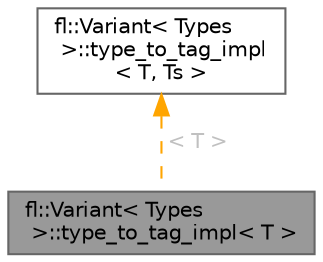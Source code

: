 digraph "fl::Variant&lt; Types &gt;::type_to_tag_impl&lt; T &gt;"
{
 // INTERACTIVE_SVG=YES
 // LATEX_PDF_SIZE
  bgcolor="transparent";
  edge [fontname=Helvetica,fontsize=10,labelfontname=Helvetica,labelfontsize=10];
  node [fontname=Helvetica,fontsize=10,shape=box,height=0.2,width=0.4];
  Node1 [id="Node000001",label="fl::Variant\< Types\l \>::type_to_tag_impl\< T \>",height=0.2,width=0.4,color="gray40", fillcolor="grey60", style="filled", fontcolor="black",tooltip=" "];
  Node2 -> Node1 [id="edge1_Node000001_Node000002",dir="back",color="orange",style="dashed",tooltip=" ",label=" \< T \>",fontcolor="grey" ];
  Node2 [id="Node000002",label="fl::Variant\< Types\l \>::type_to_tag_impl\l\< T, Ts \>",height=0.2,width=0.4,color="gray40", fillcolor="white", style="filled",URL="$de/d60/classfl_1_1_variant.html#d7/d55/structfl_1_1_variant_1_1type__to__tag__impl",tooltip=" "];
}
